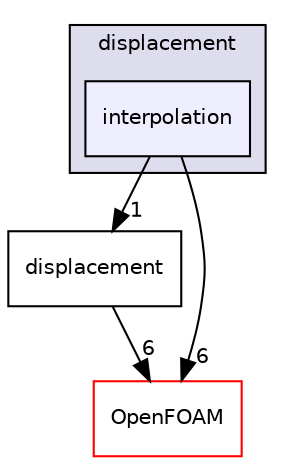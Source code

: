 digraph "src/dynamicMesh/motionSolvers/displacement/interpolation" {
  bgcolor=transparent;
  compound=true
  node [ fontsize="10", fontname="Helvetica"];
  edge [ labelfontsize="10", labelfontname="Helvetica"];
  subgraph clusterdir_b6bbef0e5e6a5d50496a71f7626b4ce2 {
    graph [ bgcolor="#ddddee", pencolor="black", label="displacement" fontname="Helvetica", fontsize="10", URL="dir_b6bbef0e5e6a5d50496a71f7626b4ce2.html"]
  dir_7c880b6d7f1fc964dfba478124ae896f [shape=box, label="interpolation", style="filled", fillcolor="#eeeeff", pencolor="black", URL="dir_7c880b6d7f1fc964dfba478124ae896f.html"];
  }
  dir_c960bcea45d511a49a98f2579b644df1 [shape=box label="displacement" URL="dir_c960bcea45d511a49a98f2579b644df1.html"];
  dir_c5473ff19b20e6ec4dfe5c310b3778a8 [shape=box label="OpenFOAM" color="red" URL="dir_c5473ff19b20e6ec4dfe5c310b3778a8.html"];
  dir_7c880b6d7f1fc964dfba478124ae896f->dir_c960bcea45d511a49a98f2579b644df1 [headlabel="1", labeldistance=1.5 headhref="dir_000627_000626.html"];
  dir_7c880b6d7f1fc964dfba478124ae896f->dir_c5473ff19b20e6ec4dfe5c310b3778a8 [headlabel="6", labeldistance=1.5 headhref="dir_000627_002151.html"];
  dir_c960bcea45d511a49a98f2579b644df1->dir_c5473ff19b20e6ec4dfe5c310b3778a8 [headlabel="6", labeldistance=1.5 headhref="dir_000626_002151.html"];
}
